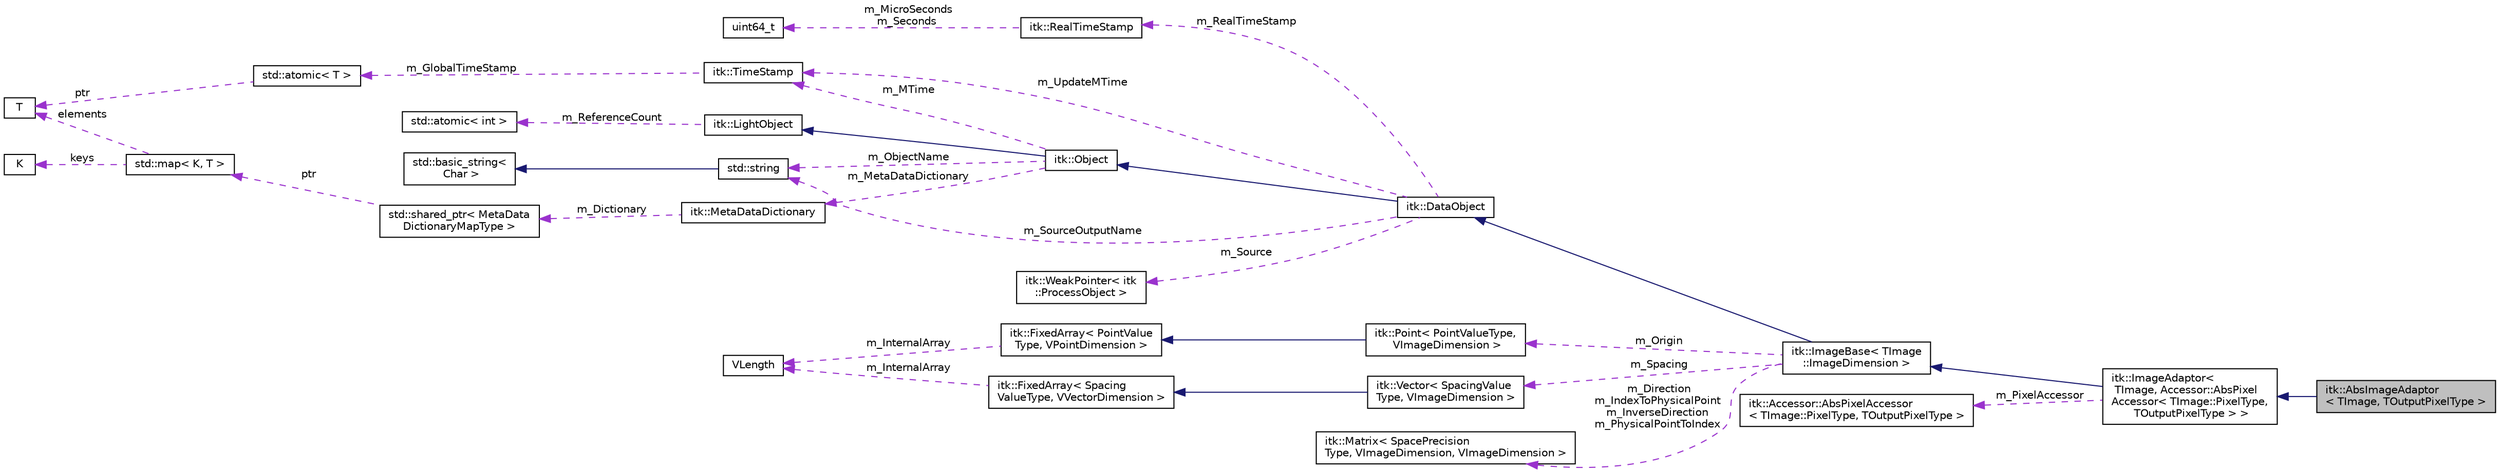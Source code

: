 digraph "itk::AbsImageAdaptor&lt; TImage, TOutputPixelType &gt;"
{
 // LATEX_PDF_SIZE
  edge [fontname="Helvetica",fontsize="10",labelfontname="Helvetica",labelfontsize="10"];
  node [fontname="Helvetica",fontsize="10",shape=record];
  rankdir="LR";
  Node1 [label="itk::AbsImageAdaptor\l\< TImage, TOutputPixelType \>",height=0.2,width=0.4,color="black", fillcolor="grey75", style="filled", fontcolor="black",tooltip="Presents an image as being composed of the itk::Math::abs() of its pixels."];
  Node2 -> Node1 [dir="back",color="midnightblue",fontsize="10",style="solid",fontname="Helvetica"];
  Node2 [label="itk::ImageAdaptor\<\l TImage, Accessor::AbsPixel\lAccessor\< TImage::PixelType,\l TOutputPixelType \> \>",height=0.2,width=0.4,color="black", fillcolor="white", style="filled",URL="$classitk_1_1ImageAdaptor.html",tooltip=" "];
  Node3 -> Node2 [dir="back",color="midnightblue",fontsize="10",style="solid",fontname="Helvetica"];
  Node3 [label="itk::ImageBase\< TImage\l::ImageDimension \>",height=0.2,width=0.4,color="black", fillcolor="white", style="filled",URL="$classitk_1_1ImageBase.html",tooltip=" "];
  Node4 -> Node3 [dir="back",color="midnightblue",fontsize="10",style="solid",fontname="Helvetica"];
  Node4 [label="itk::DataObject",height=0.2,width=0.4,color="black", fillcolor="white", style="filled",URL="$classitk_1_1DataObject.html",tooltip="Base class for all data objects in ITK."];
  Node5 -> Node4 [dir="back",color="midnightblue",fontsize="10",style="solid",fontname="Helvetica"];
  Node5 [label="itk::Object",height=0.2,width=0.4,color="black", fillcolor="white", style="filled",URL="$classitk_1_1Object.html",tooltip="Base class for most ITK classes."];
  Node6 -> Node5 [dir="back",color="midnightblue",fontsize="10",style="solid",fontname="Helvetica"];
  Node6 [label="itk::LightObject",height=0.2,width=0.4,color="black", fillcolor="white", style="filled",URL="$classitk_1_1LightObject.html",tooltip="Light weight base class for most itk classes."];
  Node7 -> Node6 [dir="back",color="darkorchid3",fontsize="10",style="dashed",label=" m_ReferenceCount" ,fontname="Helvetica"];
  Node7 [label="std::atomic\< int \>",height=0.2,width=0.4,color="black", fillcolor="white", style="filled",tooltip=" "];
  Node8 -> Node5 [dir="back",color="darkorchid3",fontsize="10",style="dashed",label=" m_MTime" ,fontname="Helvetica"];
  Node8 [label="itk::TimeStamp",height=0.2,width=0.4,color="black", fillcolor="white", style="filled",URL="$classitk_1_1TimeStamp.html",tooltip="Generate a unique, increasing time value."];
  Node9 -> Node8 [dir="back",color="darkorchid3",fontsize="10",style="dashed",label=" m_GlobalTimeStamp" ,fontname="Helvetica"];
  Node9 [label="std::atomic\< T \>",height=0.2,width=0.4,color="black", fillcolor="white", style="filled",tooltip=" "];
  Node10 -> Node9 [dir="back",color="darkorchid3",fontsize="10",style="dashed",label=" ptr" ,fontname="Helvetica"];
  Node10 [label="T",height=0.2,width=0.4,color="black", fillcolor="white", style="filled",tooltip=" "];
  Node11 -> Node5 [dir="back",color="darkorchid3",fontsize="10",style="dashed",label=" m_MetaDataDictionary" ,fontname="Helvetica"];
  Node11 [label="itk::MetaDataDictionary",height=0.2,width=0.4,color="black", fillcolor="white", style="filled",URL="$classitk_1_1MetaDataDictionary.html",tooltip="Provides a mechanism for storing a collection of arbitrary data types."];
  Node12 -> Node11 [dir="back",color="darkorchid3",fontsize="10",style="dashed",label=" m_Dictionary" ,fontname="Helvetica"];
  Node12 [label="std::shared_ptr\< MetaData\lDictionaryMapType \>",height=0.2,width=0.4,color="black", fillcolor="white", style="filled",tooltip=" "];
  Node13 -> Node12 [dir="back",color="darkorchid3",fontsize="10",style="dashed",label=" ptr" ,fontname="Helvetica"];
  Node13 [label="std::map\< K, T \>",height=0.2,width=0.4,color="black", fillcolor="white", style="filled",tooltip=" "];
  Node14 -> Node13 [dir="back",color="darkorchid3",fontsize="10",style="dashed",label=" keys" ,fontname="Helvetica"];
  Node14 [label="K",height=0.2,width=0.4,color="black", fillcolor="white", style="filled",tooltip=" "];
  Node10 -> Node13 [dir="back",color="darkorchid3",fontsize="10",style="dashed",label=" elements" ,fontname="Helvetica"];
  Node15 -> Node5 [dir="back",color="darkorchid3",fontsize="10",style="dashed",label=" m_ObjectName" ,fontname="Helvetica"];
  Node15 [label="std::string",height=0.2,width=0.4,color="black", fillcolor="white", style="filled",tooltip=" "];
  Node16 -> Node15 [dir="back",color="midnightblue",fontsize="10",style="solid",fontname="Helvetica"];
  Node16 [label="std::basic_string\<\l Char \>",height=0.2,width=0.4,color="black", fillcolor="white", style="filled",tooltip=" "];
  Node17 -> Node4 [dir="back",color="darkorchid3",fontsize="10",style="dashed",label=" m_Source" ,fontname="Helvetica"];
  Node17 [label="itk::WeakPointer\< itk\l::ProcessObject \>",height=0.2,width=0.4,color="black", fillcolor="white", style="filled",URL="$classitk_1_1WeakPointer.html",tooltip=" "];
  Node15 -> Node4 [dir="back",color="darkorchid3",fontsize="10",style="dashed",label=" m_SourceOutputName" ,fontname="Helvetica"];
  Node8 -> Node4 [dir="back",color="darkorchid3",fontsize="10",style="dashed",label=" m_UpdateMTime" ,fontname="Helvetica"];
  Node18 -> Node4 [dir="back",color="darkorchid3",fontsize="10",style="dashed",label=" m_RealTimeStamp" ,fontname="Helvetica"];
  Node18 [label="itk::RealTimeStamp",height=0.2,width=0.4,color="black", fillcolor="white", style="filled",URL="$classitk_1_1RealTimeStamp.html",tooltip="The RealTimeStamp is a data structure for representing time with high precision and a large dynamic r..."];
  Node19 -> Node18 [dir="back",color="darkorchid3",fontsize="10",style="dashed",label=" m_MicroSeconds\nm_Seconds" ,fontname="Helvetica"];
  Node19 [label="uint64_t",height=0.2,width=0.4,color="black", fillcolor="white", style="filled",tooltip=" "];
  Node20 -> Node3 [dir="back",color="darkorchid3",fontsize="10",style="dashed",label=" m_Spacing" ,fontname="Helvetica"];
  Node20 [label="itk::Vector\< SpacingValue\lType, VImageDimension \>",height=0.2,width=0.4,color="black", fillcolor="white", style="filled",URL="$classitk_1_1Vector.html",tooltip=" "];
  Node21 -> Node20 [dir="back",color="midnightblue",fontsize="10",style="solid",fontname="Helvetica"];
  Node21 [label="itk::FixedArray\< Spacing\lValueType, VVectorDimension \>",height=0.2,width=0.4,color="black", fillcolor="white", style="filled",URL="$classitk_1_1FixedArray.html",tooltip=" "];
  Node22 -> Node21 [dir="back",color="darkorchid3",fontsize="10",style="dashed",label=" m_InternalArray" ,fontname="Helvetica"];
  Node22 [label="VLength",height=0.2,width=0.4,color="black", fillcolor="white", style="filled",URL="$classVLength.html",tooltip=" "];
  Node23 -> Node3 [dir="back",color="darkorchid3",fontsize="10",style="dashed",label=" m_Origin" ,fontname="Helvetica"];
  Node23 [label="itk::Point\< PointValueType,\l VImageDimension \>",height=0.2,width=0.4,color="black", fillcolor="white", style="filled",URL="$classitk_1_1Point.html",tooltip=" "];
  Node24 -> Node23 [dir="back",color="midnightblue",fontsize="10",style="solid",fontname="Helvetica"];
  Node24 [label="itk::FixedArray\< PointValue\lType, VPointDimension \>",height=0.2,width=0.4,color="black", fillcolor="white", style="filled",URL="$classitk_1_1FixedArray.html",tooltip=" "];
  Node22 -> Node24 [dir="back",color="darkorchid3",fontsize="10",style="dashed",label=" m_InternalArray" ,fontname="Helvetica"];
  Node25 -> Node3 [dir="back",color="darkorchid3",fontsize="10",style="dashed",label=" m_Direction\nm_IndexToPhysicalPoint\nm_InverseDirection\nm_PhysicalPointToIndex" ,fontname="Helvetica"];
  Node25 [label="itk::Matrix\< SpacePrecision\lType, VImageDimension, VImageDimension \>",height=0.2,width=0.4,color="black", fillcolor="white", style="filled",URL="$classitk_1_1Matrix.html",tooltip=" "];
  Node26 -> Node2 [dir="back",color="darkorchid3",fontsize="10",style="dashed",label=" m_PixelAccessor" ,fontname="Helvetica"];
  Node26 [label="itk::Accessor::AbsPixelAccessor\l\< TImage::PixelType, TOutputPixelType \>",height=0.2,width=0.4,color="black", fillcolor="white", style="filled",URL="$classitk_1_1Accessor_1_1AbsPixelAccessor.html",tooltip=" "];
}
